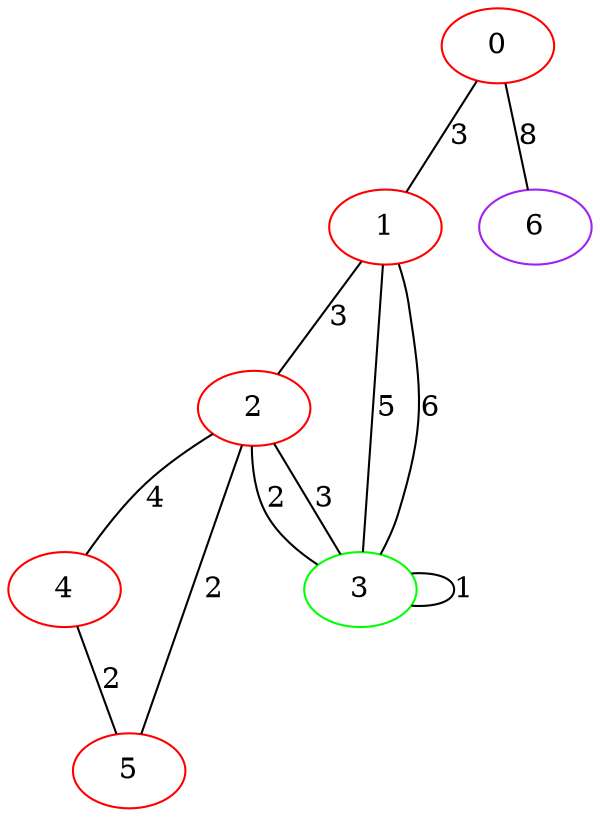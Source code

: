graph "" {
0 [color=red, weight=1];
1 [color=red, weight=1];
2 [color=red, weight=1];
3 [color=green, weight=2];
4 [color=red, weight=1];
5 [color=red, weight=1];
6 [color=purple, weight=4];
0 -- 1  [key=0, label=3];
0 -- 6  [key=0, label=8];
1 -- 2  [key=0, label=3];
1 -- 3  [key=0, label=5];
1 -- 3  [key=1, label=6];
2 -- 3  [key=0, label=2];
2 -- 3  [key=1, label=3];
2 -- 4  [key=0, label=4];
2 -- 5  [key=0, label=2];
3 -- 3  [key=0, label=1];
4 -- 5  [key=0, label=2];
}
